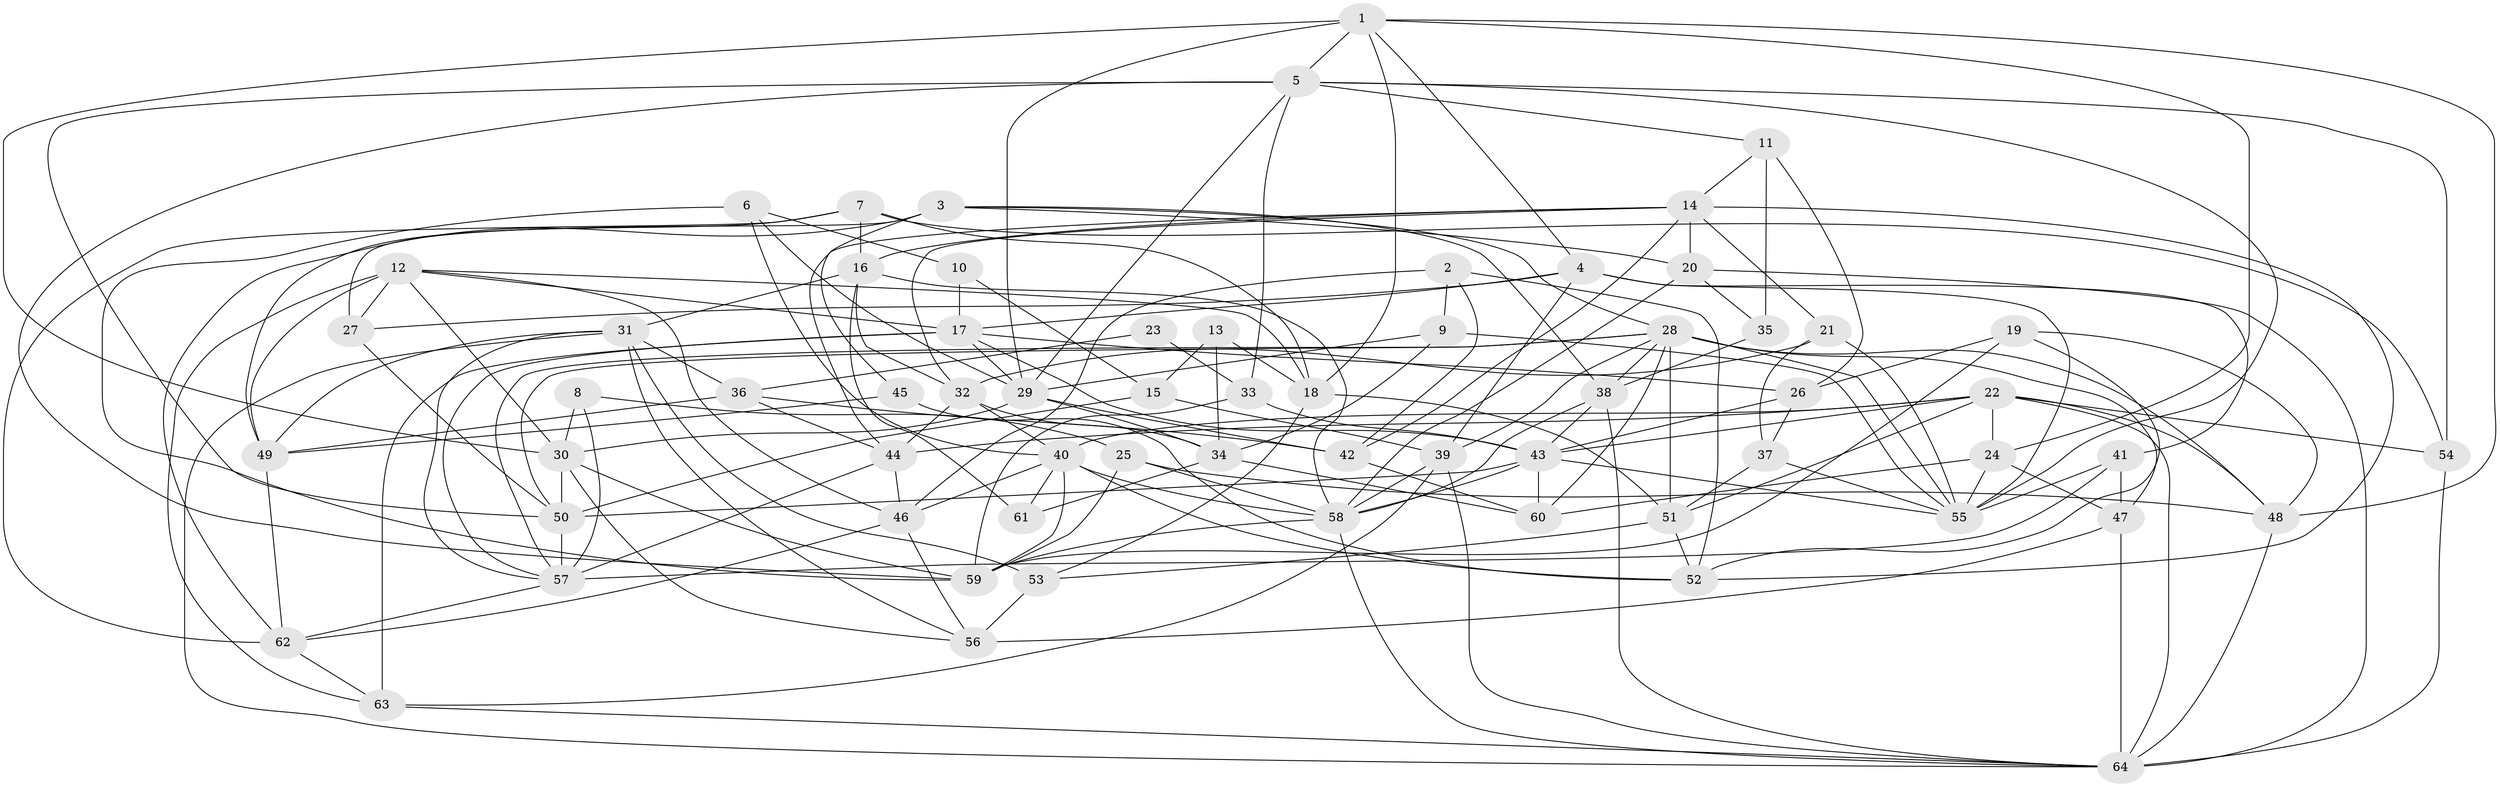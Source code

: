 // original degree distribution, {9: 0.0078125, 5: 0.1796875, 2: 0.1328125, 6: 0.1171875, 4: 0.2421875, 7: 0.0234375, 3: 0.2890625, 8: 0.0078125}
// Generated by graph-tools (version 1.1) at 2025/37/03/04/25 23:37:05]
// undirected, 64 vertices, 181 edges
graph export_dot {
  node [color=gray90,style=filled];
  1;
  2;
  3;
  4;
  5;
  6;
  7;
  8;
  9;
  10;
  11;
  12;
  13;
  14;
  15;
  16;
  17;
  18;
  19;
  20;
  21;
  22;
  23;
  24;
  25;
  26;
  27;
  28;
  29;
  30;
  31;
  32;
  33;
  34;
  35;
  36;
  37;
  38;
  39;
  40;
  41;
  42;
  43;
  44;
  45;
  46;
  47;
  48;
  49;
  50;
  51;
  52;
  53;
  54;
  55;
  56;
  57;
  58;
  59;
  60;
  61;
  62;
  63;
  64;
  1 -- 4 [weight=1.0];
  1 -- 5 [weight=1.0];
  1 -- 18 [weight=1.0];
  1 -- 24 [weight=1.0];
  1 -- 29 [weight=1.0];
  1 -- 30 [weight=2.0];
  1 -- 48 [weight=1.0];
  2 -- 9 [weight=1.0];
  2 -- 42 [weight=1.0];
  2 -- 46 [weight=1.0];
  2 -- 52 [weight=1.0];
  3 -- 20 [weight=1.0];
  3 -- 27 [weight=1.0];
  3 -- 28 [weight=1.0];
  3 -- 38 [weight=1.0];
  3 -- 45 [weight=1.0];
  3 -- 62 [weight=1.0];
  4 -- 17 [weight=1.0];
  4 -- 27 [weight=1.0];
  4 -- 39 [weight=1.0];
  4 -- 41 [weight=1.0];
  4 -- 55 [weight=1.0];
  5 -- 11 [weight=1.0];
  5 -- 29 [weight=1.0];
  5 -- 33 [weight=1.0];
  5 -- 50 [weight=1.0];
  5 -- 54 [weight=1.0];
  5 -- 55 [weight=1.0];
  5 -- 59 [weight=1.0];
  6 -- 10 [weight=1.0];
  6 -- 29 [weight=1.0];
  6 -- 40 [weight=1.0];
  6 -- 59 [weight=1.0];
  7 -- 16 [weight=1.0];
  7 -- 18 [weight=1.0];
  7 -- 49 [weight=1.0];
  7 -- 54 [weight=1.0];
  7 -- 62 [weight=1.0];
  8 -- 25 [weight=1.0];
  8 -- 30 [weight=1.0];
  8 -- 57 [weight=2.0];
  9 -- 29 [weight=1.0];
  9 -- 34 [weight=1.0];
  9 -- 55 [weight=1.0];
  10 -- 15 [weight=1.0];
  10 -- 17 [weight=1.0];
  11 -- 14 [weight=1.0];
  11 -- 26 [weight=1.0];
  11 -- 35 [weight=1.0];
  12 -- 17 [weight=1.0];
  12 -- 18 [weight=1.0];
  12 -- 27 [weight=1.0];
  12 -- 30 [weight=1.0];
  12 -- 46 [weight=1.0];
  12 -- 49 [weight=1.0];
  12 -- 63 [weight=1.0];
  13 -- 15 [weight=1.0];
  13 -- 18 [weight=1.0];
  13 -- 34 [weight=1.0];
  14 -- 16 [weight=1.0];
  14 -- 20 [weight=1.0];
  14 -- 21 [weight=2.0];
  14 -- 32 [weight=1.0];
  14 -- 42 [weight=1.0];
  14 -- 44 [weight=1.0];
  14 -- 52 [weight=1.0];
  15 -- 39 [weight=1.0];
  15 -- 50 [weight=1.0];
  16 -- 31 [weight=1.0];
  16 -- 32 [weight=1.0];
  16 -- 58 [weight=2.0];
  16 -- 61 [weight=1.0];
  17 -- 26 [weight=1.0];
  17 -- 29 [weight=1.0];
  17 -- 43 [weight=1.0];
  17 -- 57 [weight=1.0];
  17 -- 63 [weight=1.0];
  18 -- 51 [weight=1.0];
  18 -- 53 [weight=1.0];
  19 -- 26 [weight=1.0];
  19 -- 48 [weight=1.0];
  19 -- 52 [weight=1.0];
  19 -- 59 [weight=1.0];
  20 -- 35 [weight=1.0];
  20 -- 58 [weight=1.0];
  20 -- 64 [weight=1.0];
  21 -- 32 [weight=1.0];
  21 -- 37 [weight=1.0];
  21 -- 55 [weight=1.0];
  22 -- 24 [weight=1.0];
  22 -- 40 [weight=2.0];
  22 -- 43 [weight=1.0];
  22 -- 44 [weight=3.0];
  22 -- 48 [weight=1.0];
  22 -- 51 [weight=1.0];
  22 -- 54 [weight=1.0];
  22 -- 64 [weight=1.0];
  23 -- 33 [weight=1.0];
  23 -- 36 [weight=1.0];
  24 -- 47 [weight=1.0];
  24 -- 55 [weight=1.0];
  24 -- 60 [weight=1.0];
  25 -- 48 [weight=1.0];
  25 -- 58 [weight=1.0];
  25 -- 59 [weight=1.0];
  26 -- 37 [weight=1.0];
  26 -- 43 [weight=1.0];
  27 -- 50 [weight=1.0];
  28 -- 38 [weight=1.0];
  28 -- 39 [weight=1.0];
  28 -- 47 [weight=1.0];
  28 -- 48 [weight=1.0];
  28 -- 50 [weight=1.0];
  28 -- 51 [weight=1.0];
  28 -- 55 [weight=1.0];
  28 -- 57 [weight=1.0];
  28 -- 60 [weight=1.0];
  29 -- 30 [weight=1.0];
  29 -- 34 [weight=1.0];
  29 -- 42 [weight=1.0];
  30 -- 50 [weight=1.0];
  30 -- 56 [weight=1.0];
  30 -- 59 [weight=1.0];
  31 -- 36 [weight=1.0];
  31 -- 49 [weight=1.0];
  31 -- 53 [weight=1.0];
  31 -- 56 [weight=1.0];
  31 -- 57 [weight=1.0];
  31 -- 64 [weight=1.0];
  32 -- 34 [weight=1.0];
  32 -- 40 [weight=1.0];
  32 -- 44 [weight=1.0];
  33 -- 43 [weight=1.0];
  33 -- 59 [weight=1.0];
  34 -- 60 [weight=1.0];
  34 -- 61 [weight=1.0];
  35 -- 38 [weight=1.0];
  36 -- 42 [weight=1.0];
  36 -- 44 [weight=1.0];
  36 -- 49 [weight=1.0];
  37 -- 51 [weight=1.0];
  37 -- 55 [weight=1.0];
  38 -- 43 [weight=1.0];
  38 -- 58 [weight=1.0];
  38 -- 64 [weight=1.0];
  39 -- 58 [weight=1.0];
  39 -- 63 [weight=1.0];
  39 -- 64 [weight=1.0];
  40 -- 46 [weight=1.0];
  40 -- 52 [weight=1.0];
  40 -- 58 [weight=1.0];
  40 -- 59 [weight=1.0];
  40 -- 61 [weight=1.0];
  41 -- 47 [weight=1.0];
  41 -- 55 [weight=1.0];
  41 -- 57 [weight=1.0];
  42 -- 60 [weight=1.0];
  43 -- 50 [weight=1.0];
  43 -- 55 [weight=1.0];
  43 -- 58 [weight=1.0];
  43 -- 60 [weight=1.0];
  44 -- 46 [weight=1.0];
  44 -- 57 [weight=1.0];
  45 -- 49 [weight=1.0];
  45 -- 52 [weight=1.0];
  46 -- 56 [weight=1.0];
  46 -- 62 [weight=1.0];
  47 -- 56 [weight=1.0];
  47 -- 64 [weight=1.0];
  48 -- 64 [weight=1.0];
  49 -- 62 [weight=1.0];
  50 -- 57 [weight=1.0];
  51 -- 52 [weight=1.0];
  51 -- 53 [weight=1.0];
  53 -- 56 [weight=2.0];
  54 -- 64 [weight=2.0];
  57 -- 62 [weight=1.0];
  58 -- 59 [weight=1.0];
  58 -- 64 [weight=1.0];
  62 -- 63 [weight=1.0];
  63 -- 64 [weight=1.0];
}
